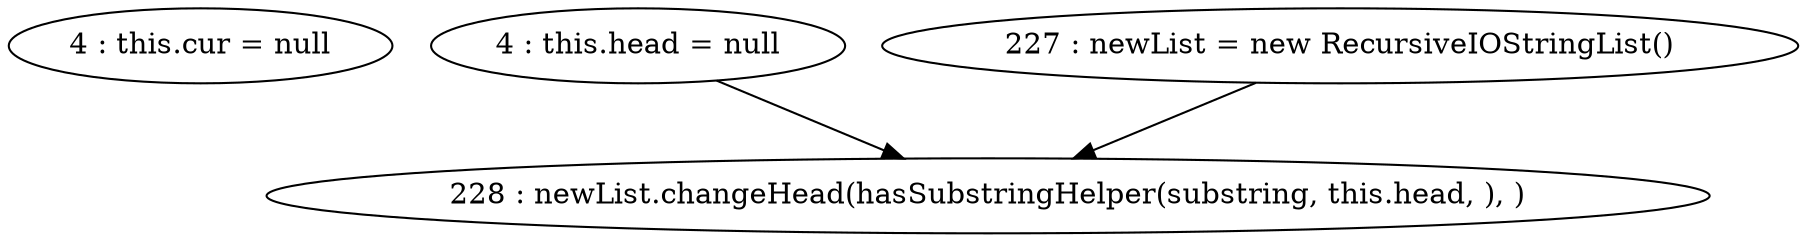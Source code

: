 digraph G {
"4 : this.cur = null"
"4 : this.head = null"
"4 : this.head = null" -> "228 : newList.changeHead(hasSubstringHelper(substring, this.head, ), )"
"227 : newList = new RecursiveIOStringList()"
"227 : newList = new RecursiveIOStringList()" -> "228 : newList.changeHead(hasSubstringHelper(substring, this.head, ), )"
"228 : newList.changeHead(hasSubstringHelper(substring, this.head, ), )"
}